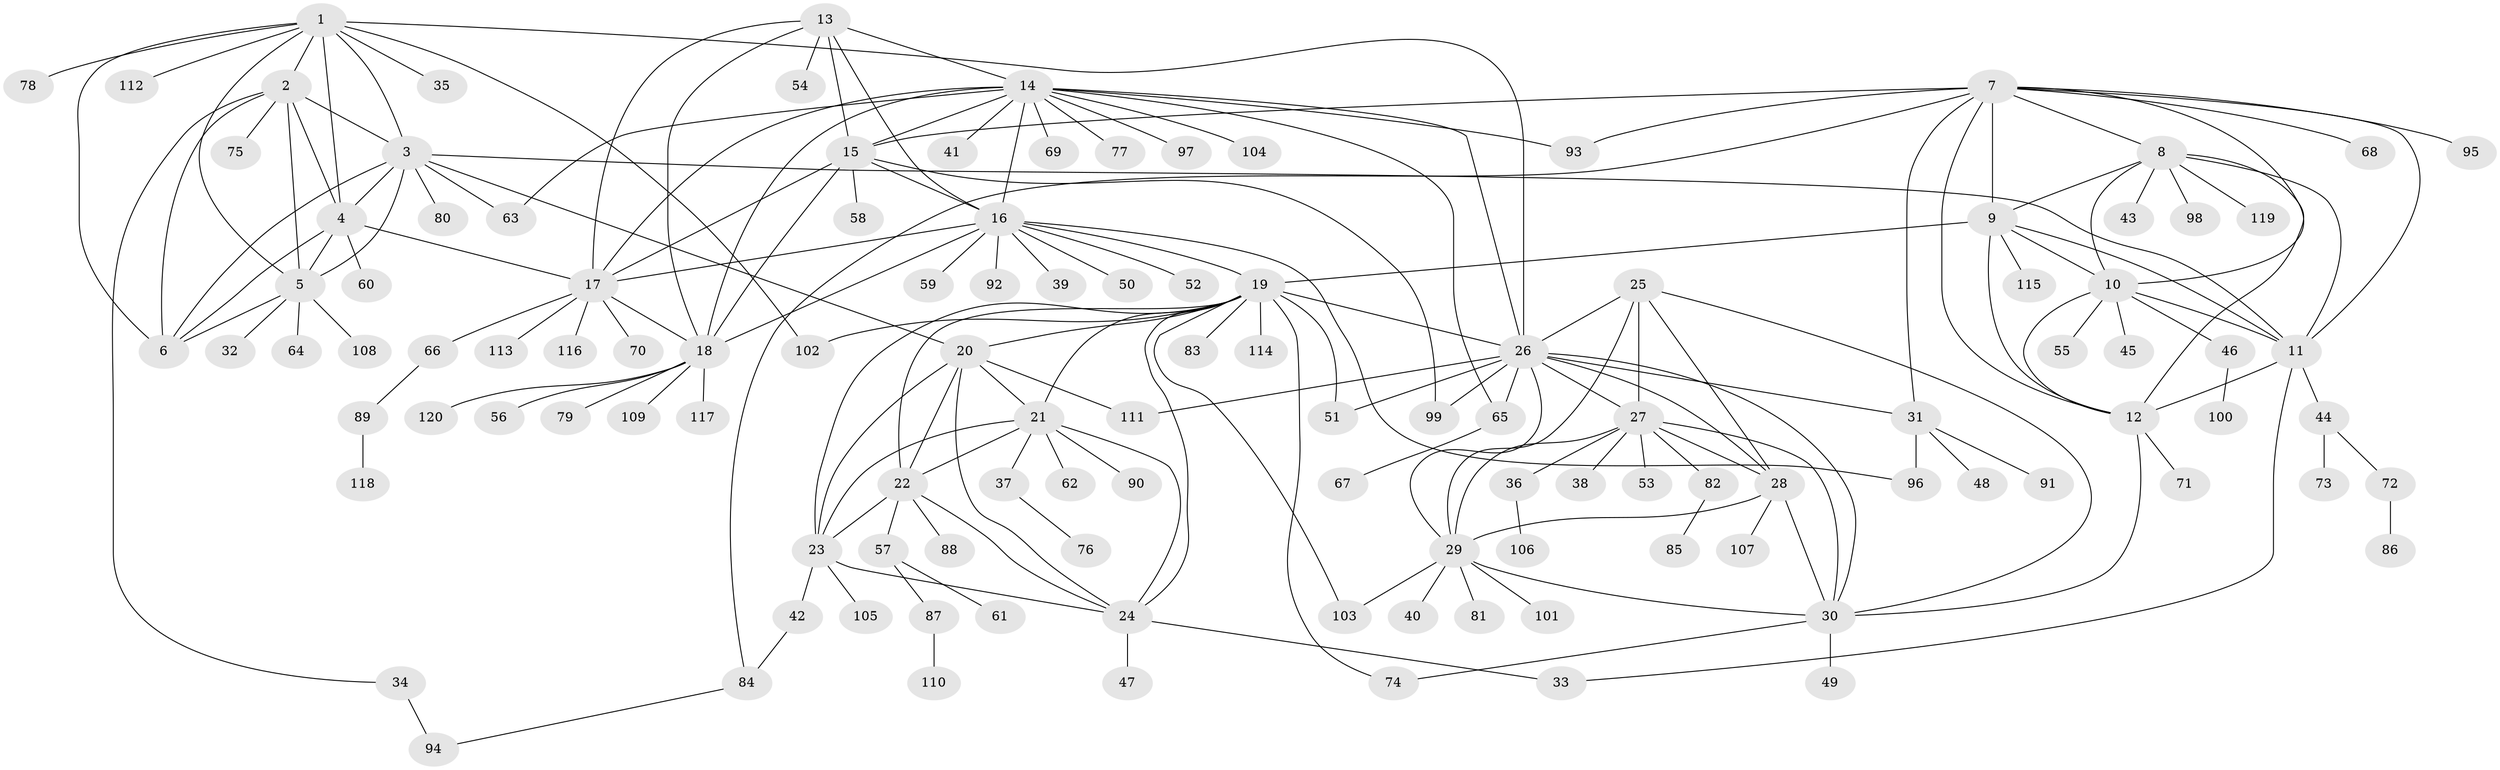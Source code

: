 // coarse degree distribution, {8: 0.08108108108108109, 1: 0.5945945945945946, 7: 0.05405405405405406, 3: 0.02702702702702703, 6: 0.08108108108108109, 4: 0.05405405405405406, 2: 0.02702702702702703, 5: 0.05405405405405406, 11: 0.02702702702702703}
// Generated by graph-tools (version 1.1) at 2025/37/03/04/25 23:37:50]
// undirected, 120 vertices, 189 edges
graph export_dot {
  node [color=gray90,style=filled];
  1;
  2;
  3;
  4;
  5;
  6;
  7;
  8;
  9;
  10;
  11;
  12;
  13;
  14;
  15;
  16;
  17;
  18;
  19;
  20;
  21;
  22;
  23;
  24;
  25;
  26;
  27;
  28;
  29;
  30;
  31;
  32;
  33;
  34;
  35;
  36;
  37;
  38;
  39;
  40;
  41;
  42;
  43;
  44;
  45;
  46;
  47;
  48;
  49;
  50;
  51;
  52;
  53;
  54;
  55;
  56;
  57;
  58;
  59;
  60;
  61;
  62;
  63;
  64;
  65;
  66;
  67;
  68;
  69;
  70;
  71;
  72;
  73;
  74;
  75;
  76;
  77;
  78;
  79;
  80;
  81;
  82;
  83;
  84;
  85;
  86;
  87;
  88;
  89;
  90;
  91;
  92;
  93;
  94;
  95;
  96;
  97;
  98;
  99;
  100;
  101;
  102;
  103;
  104;
  105;
  106;
  107;
  108;
  109;
  110;
  111;
  112;
  113;
  114;
  115;
  116;
  117;
  118;
  119;
  120;
  1 -- 2;
  1 -- 3;
  1 -- 4;
  1 -- 5;
  1 -- 6;
  1 -- 26;
  1 -- 35;
  1 -- 78;
  1 -- 102;
  1 -- 112;
  2 -- 3;
  2 -- 4;
  2 -- 5;
  2 -- 6;
  2 -- 34;
  2 -- 75;
  3 -- 4;
  3 -- 5;
  3 -- 6;
  3 -- 11;
  3 -- 20;
  3 -- 63;
  3 -- 80;
  4 -- 5;
  4 -- 6;
  4 -- 17;
  4 -- 60;
  5 -- 6;
  5 -- 32;
  5 -- 64;
  5 -- 108;
  7 -- 8;
  7 -- 9;
  7 -- 10;
  7 -- 11;
  7 -- 12;
  7 -- 15;
  7 -- 31;
  7 -- 68;
  7 -- 84;
  7 -- 93;
  7 -- 95;
  8 -- 9;
  8 -- 10;
  8 -- 11;
  8 -- 12;
  8 -- 43;
  8 -- 98;
  8 -- 119;
  9 -- 10;
  9 -- 11;
  9 -- 12;
  9 -- 19;
  9 -- 115;
  10 -- 11;
  10 -- 12;
  10 -- 45;
  10 -- 46;
  10 -- 55;
  11 -- 12;
  11 -- 33;
  11 -- 44;
  12 -- 30;
  12 -- 71;
  13 -- 14;
  13 -- 15;
  13 -- 16;
  13 -- 17;
  13 -- 18;
  13 -- 54;
  14 -- 15;
  14 -- 16;
  14 -- 17;
  14 -- 18;
  14 -- 26;
  14 -- 41;
  14 -- 63;
  14 -- 65;
  14 -- 69;
  14 -- 77;
  14 -- 93;
  14 -- 97;
  14 -- 104;
  15 -- 16;
  15 -- 17;
  15 -- 18;
  15 -- 58;
  15 -- 99;
  16 -- 17;
  16 -- 18;
  16 -- 19;
  16 -- 39;
  16 -- 50;
  16 -- 52;
  16 -- 59;
  16 -- 92;
  16 -- 96;
  17 -- 18;
  17 -- 66;
  17 -- 70;
  17 -- 113;
  17 -- 116;
  18 -- 56;
  18 -- 79;
  18 -- 109;
  18 -- 117;
  18 -- 120;
  19 -- 20;
  19 -- 21;
  19 -- 22;
  19 -- 23;
  19 -- 24;
  19 -- 26;
  19 -- 51;
  19 -- 74;
  19 -- 83;
  19 -- 102;
  19 -- 103;
  19 -- 114;
  20 -- 21;
  20 -- 22;
  20 -- 23;
  20 -- 24;
  20 -- 111;
  21 -- 22;
  21 -- 23;
  21 -- 24;
  21 -- 37;
  21 -- 62;
  21 -- 90;
  22 -- 23;
  22 -- 24;
  22 -- 57;
  22 -- 88;
  23 -- 24;
  23 -- 42;
  23 -- 105;
  24 -- 33;
  24 -- 47;
  25 -- 26;
  25 -- 27;
  25 -- 28;
  25 -- 29;
  25 -- 30;
  26 -- 27;
  26 -- 28;
  26 -- 29;
  26 -- 30;
  26 -- 31;
  26 -- 51;
  26 -- 65;
  26 -- 99;
  26 -- 111;
  27 -- 28;
  27 -- 29;
  27 -- 30;
  27 -- 36;
  27 -- 38;
  27 -- 53;
  27 -- 82;
  28 -- 29;
  28 -- 30;
  28 -- 107;
  29 -- 30;
  29 -- 40;
  29 -- 81;
  29 -- 101;
  29 -- 103;
  30 -- 49;
  30 -- 74;
  31 -- 48;
  31 -- 91;
  31 -- 96;
  34 -- 94;
  36 -- 106;
  37 -- 76;
  42 -- 84;
  44 -- 72;
  44 -- 73;
  46 -- 100;
  57 -- 61;
  57 -- 87;
  65 -- 67;
  66 -- 89;
  72 -- 86;
  82 -- 85;
  84 -- 94;
  87 -- 110;
  89 -- 118;
}
